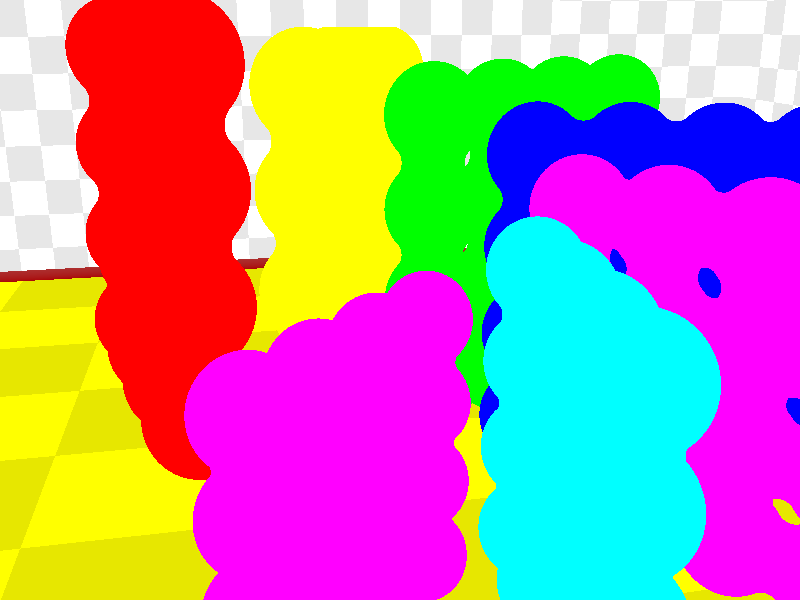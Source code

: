 #include "colors.inc"
#max_trace_level 5

camera {
  location < -5, 15, -25 >
  direction < 0, 0, 1.5 >
  up < 0, 1, 0 >
  right <1.4, 0, 0 >
  look_at < 0, 7, 0 >
}

light_source { <-10,19.5,-10> color rgb<1,1,0.8> }

box {
  <-30,0,-30>,<30,25,30>
  texture {
    pigment { checker color White color Gray80 scale 2 }
    finish { diffuse 0.6 ambient 0.2 }
  }
  texture {
    pigment { 
      gradient y 
      color_map { [ 0 color rgb<0.4,0,0> ] [ 1 color Clear ] } 
      scale 25.2
    }
    finish { diffuse 0.6 ambient 0.2 }
  }
}

box {
  <-30,0,-30>,<30,0.05,30>
  pigment { checker color rgb<1,1,0> color rgb<0.8,0.8,0> scale 6 }
  finish { diffuse 0.6 ambient 0 reflection 0.3 }
}

#declare Radius = 3.0;
#declare Strength = 1.3;

#declare plate = blob {
  threshold 0.3
  component Strength, Radius, <2,0,0>
  component Strength, Radius, <6,0,0>
  component Strength, Radius, <10,0,0>
  component Strength, Radius, <14,0,0>
  component Strength, Radius, <2,4,0>
  component Strength, Radius, <6,4,0>
  component Strength, Radius, <10,4,0>
  component Strength, Radius, <14,4,0>
  component Strength, Radius, <2,8,0>
  component Strength, Radius, <6,8,0>
  component Strength, Radius, <10,8,0>
  component Strength, Radius, <14,8,0>
  component Strength, Radius, <2,12,0>
  component Strength, Radius, <6,12,0>
  component Strength, Radius, <10,12,0>
  component Strength, Radius, <14,12,0>
  translate y*2
  bounded_by { box { <0,0,-2>, <16,16,2> } }
  scale 0.7 rotate y*55
  translate x*4.5
}

#declare PlateFinish = finish {
  ambient 0.05 diffuse 0.15 reflection 0.85
  phong 0.8 phong_size 50
}

#declare plates = union
{
  object { plate rotate y*0 scale 1.4
  texture {
    pigment { color rgb<1,0,0> }
    finish { PlateFinish }
  } }
  object { plate rotate y*40 scale 1.3
  texture {
    pigment { color rgb<1,1,0> }
    finish { PlateFinish   }
  } }
  object { plate rotate y*80 scale 1.2
  texture {
    pigment { color rgb<0,1,0> }
    finish { PlateFinish }
  } }
  object { plate rotate y*120 scale 1.1
  texture {
    pigment { color rgb<0,0,1> }
    finish { PlateFinish   }
  } }
  object { plate rotate y*160 scale 1.0
  texture {
    pigment { color rgb<1,0,1> }
    finish { PlateFinish }
  } }
  object { plate rotate y*200 scale 0.9
  texture {
    pigment { color rgb<0,1,1> }
    finish { PlateFinish }
  } }
  object { plate rotate y*240 scale 0.8
  texture {
    pigment { color rgb<1,0,1> }
    finish { PlateFinish }
  } }
}

object { plates rotate y*200 }
